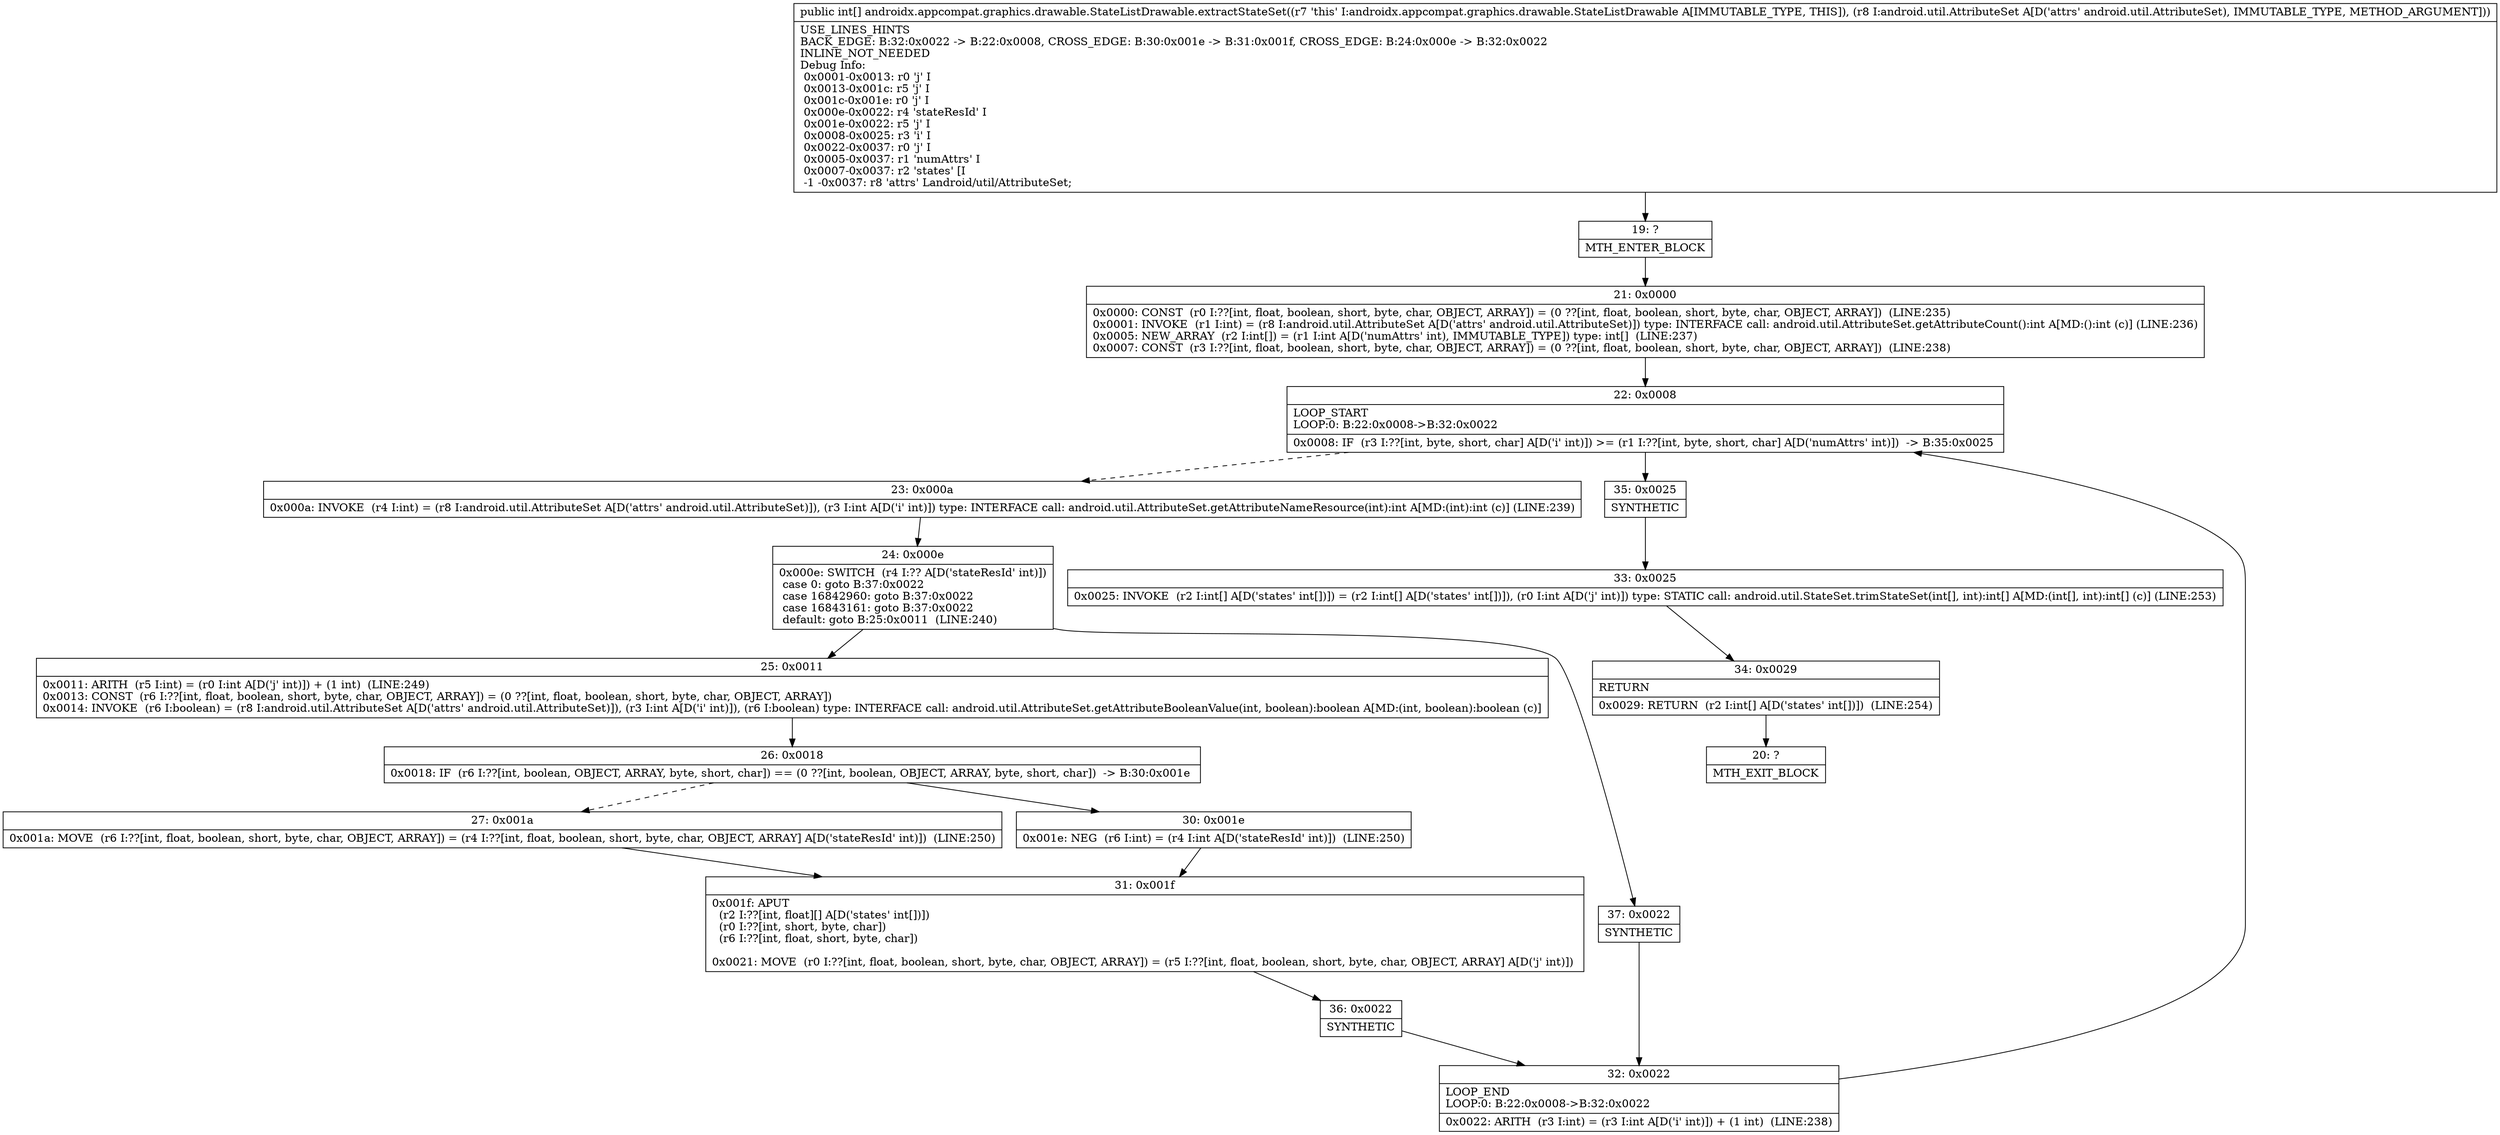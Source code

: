 digraph "CFG forandroidx.appcompat.graphics.drawable.StateListDrawable.extractStateSet(Landroid\/util\/AttributeSet;)[I" {
Node_19 [shape=record,label="{19\:\ ?|MTH_ENTER_BLOCK\l}"];
Node_21 [shape=record,label="{21\:\ 0x0000|0x0000: CONST  (r0 I:??[int, float, boolean, short, byte, char, OBJECT, ARRAY]) = (0 ??[int, float, boolean, short, byte, char, OBJECT, ARRAY])  (LINE:235)\l0x0001: INVOKE  (r1 I:int) = (r8 I:android.util.AttributeSet A[D('attrs' android.util.AttributeSet)]) type: INTERFACE call: android.util.AttributeSet.getAttributeCount():int A[MD:():int (c)] (LINE:236)\l0x0005: NEW_ARRAY  (r2 I:int[]) = (r1 I:int A[D('numAttrs' int), IMMUTABLE_TYPE]) type: int[]  (LINE:237)\l0x0007: CONST  (r3 I:??[int, float, boolean, short, byte, char, OBJECT, ARRAY]) = (0 ??[int, float, boolean, short, byte, char, OBJECT, ARRAY])  (LINE:238)\l}"];
Node_22 [shape=record,label="{22\:\ 0x0008|LOOP_START\lLOOP:0: B:22:0x0008\-\>B:32:0x0022\l|0x0008: IF  (r3 I:??[int, byte, short, char] A[D('i' int)]) \>= (r1 I:??[int, byte, short, char] A[D('numAttrs' int)])  \-\> B:35:0x0025 \l}"];
Node_23 [shape=record,label="{23\:\ 0x000a|0x000a: INVOKE  (r4 I:int) = (r8 I:android.util.AttributeSet A[D('attrs' android.util.AttributeSet)]), (r3 I:int A[D('i' int)]) type: INTERFACE call: android.util.AttributeSet.getAttributeNameResource(int):int A[MD:(int):int (c)] (LINE:239)\l}"];
Node_24 [shape=record,label="{24\:\ 0x000e|0x000e: SWITCH  (r4 I:?? A[D('stateResId' int)])\l case 0: goto B:37:0x0022\l case 16842960: goto B:37:0x0022\l case 16843161: goto B:37:0x0022\l default: goto B:25:0x0011  (LINE:240)\l}"];
Node_25 [shape=record,label="{25\:\ 0x0011|0x0011: ARITH  (r5 I:int) = (r0 I:int A[D('j' int)]) + (1 int)  (LINE:249)\l0x0013: CONST  (r6 I:??[int, float, boolean, short, byte, char, OBJECT, ARRAY]) = (0 ??[int, float, boolean, short, byte, char, OBJECT, ARRAY]) \l0x0014: INVOKE  (r6 I:boolean) = (r8 I:android.util.AttributeSet A[D('attrs' android.util.AttributeSet)]), (r3 I:int A[D('i' int)]), (r6 I:boolean) type: INTERFACE call: android.util.AttributeSet.getAttributeBooleanValue(int, boolean):boolean A[MD:(int, boolean):boolean (c)]\l}"];
Node_26 [shape=record,label="{26\:\ 0x0018|0x0018: IF  (r6 I:??[int, boolean, OBJECT, ARRAY, byte, short, char]) == (0 ??[int, boolean, OBJECT, ARRAY, byte, short, char])  \-\> B:30:0x001e \l}"];
Node_27 [shape=record,label="{27\:\ 0x001a|0x001a: MOVE  (r6 I:??[int, float, boolean, short, byte, char, OBJECT, ARRAY]) = (r4 I:??[int, float, boolean, short, byte, char, OBJECT, ARRAY] A[D('stateResId' int)])  (LINE:250)\l}"];
Node_31 [shape=record,label="{31\:\ 0x001f|0x001f: APUT  \l  (r2 I:??[int, float][] A[D('states' int[])])\l  (r0 I:??[int, short, byte, char])\l  (r6 I:??[int, float, short, byte, char])\l \l0x0021: MOVE  (r0 I:??[int, float, boolean, short, byte, char, OBJECT, ARRAY]) = (r5 I:??[int, float, boolean, short, byte, char, OBJECT, ARRAY] A[D('j' int)]) \l}"];
Node_36 [shape=record,label="{36\:\ 0x0022|SYNTHETIC\l}"];
Node_32 [shape=record,label="{32\:\ 0x0022|LOOP_END\lLOOP:0: B:22:0x0008\-\>B:32:0x0022\l|0x0022: ARITH  (r3 I:int) = (r3 I:int A[D('i' int)]) + (1 int)  (LINE:238)\l}"];
Node_30 [shape=record,label="{30\:\ 0x001e|0x001e: NEG  (r6 I:int) = (r4 I:int A[D('stateResId' int)])  (LINE:250)\l}"];
Node_37 [shape=record,label="{37\:\ 0x0022|SYNTHETIC\l}"];
Node_35 [shape=record,label="{35\:\ 0x0025|SYNTHETIC\l}"];
Node_33 [shape=record,label="{33\:\ 0x0025|0x0025: INVOKE  (r2 I:int[] A[D('states' int[])]) = (r2 I:int[] A[D('states' int[])]), (r0 I:int A[D('j' int)]) type: STATIC call: android.util.StateSet.trimStateSet(int[], int):int[] A[MD:(int[], int):int[] (c)] (LINE:253)\l}"];
Node_34 [shape=record,label="{34\:\ 0x0029|RETURN\l|0x0029: RETURN  (r2 I:int[] A[D('states' int[])])  (LINE:254)\l}"];
Node_20 [shape=record,label="{20\:\ ?|MTH_EXIT_BLOCK\l}"];
MethodNode[shape=record,label="{public int[] androidx.appcompat.graphics.drawable.StateListDrawable.extractStateSet((r7 'this' I:androidx.appcompat.graphics.drawable.StateListDrawable A[IMMUTABLE_TYPE, THIS]), (r8 I:android.util.AttributeSet A[D('attrs' android.util.AttributeSet), IMMUTABLE_TYPE, METHOD_ARGUMENT]))  | USE_LINES_HINTS\lBACK_EDGE: B:32:0x0022 \-\> B:22:0x0008, CROSS_EDGE: B:30:0x001e \-\> B:31:0x001f, CROSS_EDGE: B:24:0x000e \-\> B:32:0x0022\lINLINE_NOT_NEEDED\lDebug Info:\l  0x0001\-0x0013: r0 'j' I\l  0x0013\-0x001c: r5 'j' I\l  0x001c\-0x001e: r0 'j' I\l  0x000e\-0x0022: r4 'stateResId' I\l  0x001e\-0x0022: r5 'j' I\l  0x0008\-0x0025: r3 'i' I\l  0x0022\-0x0037: r0 'j' I\l  0x0005\-0x0037: r1 'numAttrs' I\l  0x0007\-0x0037: r2 'states' [I\l  \-1 \-0x0037: r8 'attrs' Landroid\/util\/AttributeSet;\l}"];
MethodNode -> Node_19;Node_19 -> Node_21;
Node_21 -> Node_22;
Node_22 -> Node_23[style=dashed];
Node_22 -> Node_35;
Node_23 -> Node_24;
Node_24 -> Node_25;
Node_24 -> Node_37;
Node_25 -> Node_26;
Node_26 -> Node_27[style=dashed];
Node_26 -> Node_30;
Node_27 -> Node_31;
Node_31 -> Node_36;
Node_36 -> Node_32;
Node_32 -> Node_22;
Node_30 -> Node_31;
Node_37 -> Node_32;
Node_35 -> Node_33;
Node_33 -> Node_34;
Node_34 -> Node_20;
}

